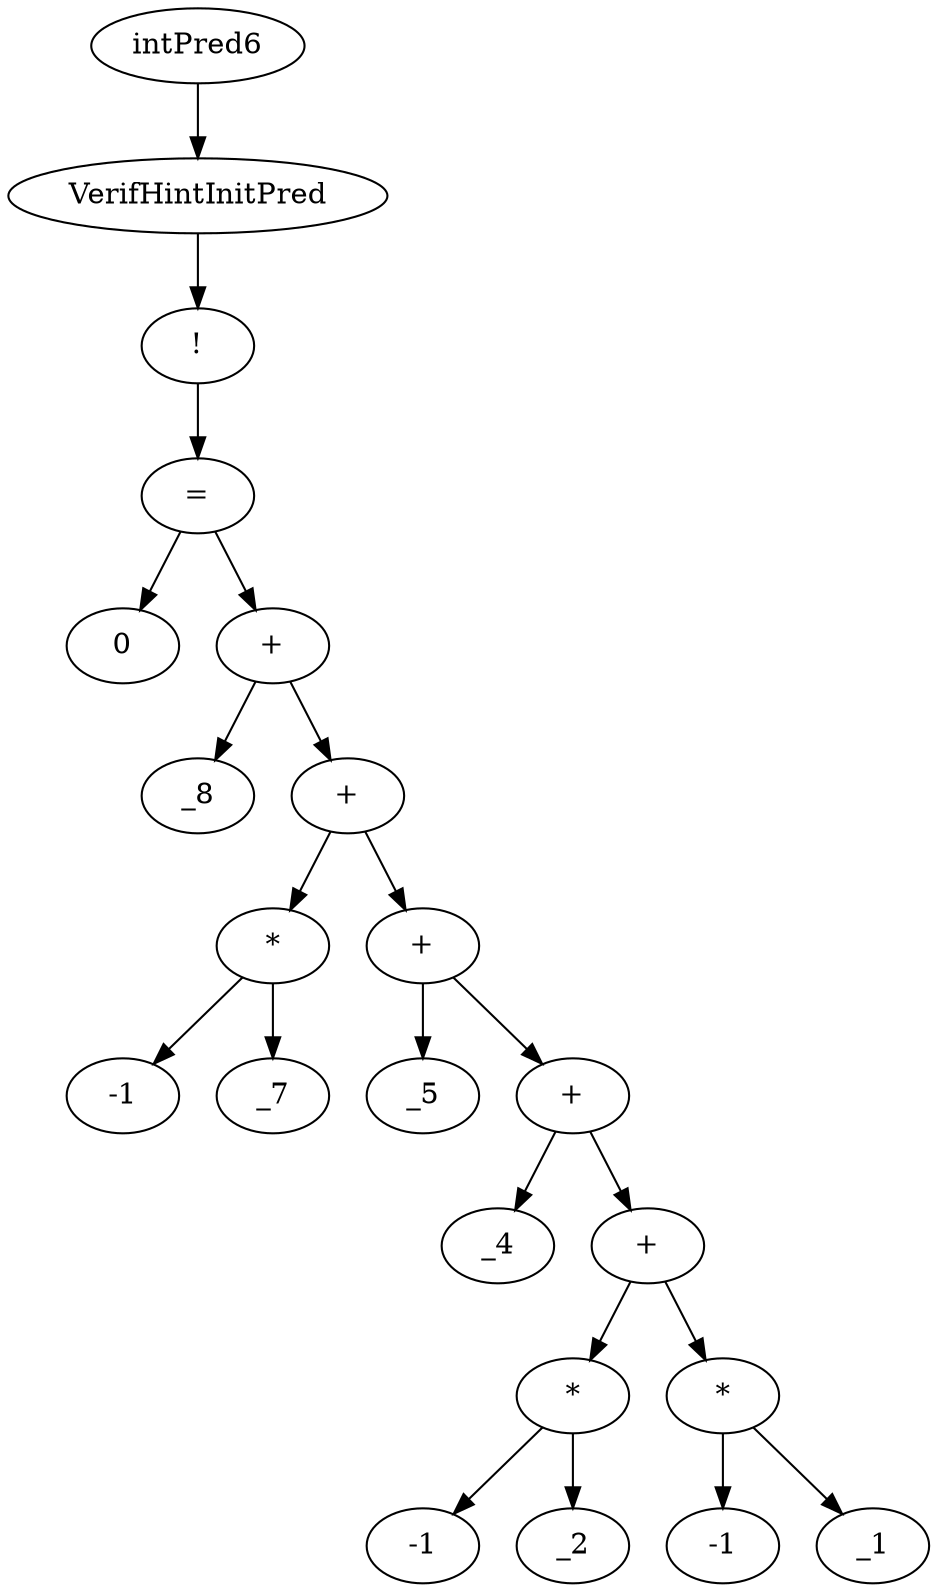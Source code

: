 digraph dag {
0 [label="intPred6"];
1 [label="VerifHintInitPred"];
2 [label="!"];
3 [label="="];
4 [label="0"];
5 [label="+"];
6 [label="_8"];
7 [label="+"];
8 [label="*"];
9 [label="-1"];
10 [label="_7"];
11 [label="+"];
12 [label="_5"];
13 [label="+"];
14 [label="_4"];
15 [label="+"];
16 [label="*"];
17 [label="-1"];
18 [label="_2"];
19 [label="*"];
20 [label="-1"];
21 [label="_1"];
"0" -> "1"[label=""]
"1" -> "2"[label=""]
"2" -> "3"[label=""]
"3" -> "5"[label=""]
"3" -> "4"[label=""]
"5" -> "7"[label=""]
"5" -> "6"[label=""]
"7" -> "8"[label=""]
"7" -> "11"[label=""]
"8" -> "10"[label=""]
"8" -> "9"[label=""]
"11" -> "13"[label=""]
"11" -> "12"[label=""]
"13" -> "15"[label=""]
"13" -> "14"[label=""]
"15" -> "16"[label=""]
"15" -> "19"[label=""]
"16" -> "18"[label=""]
"16" -> "17"[label=""]
"19" -> "21"[label=""]
"19" -> "20"[label=""]
}

